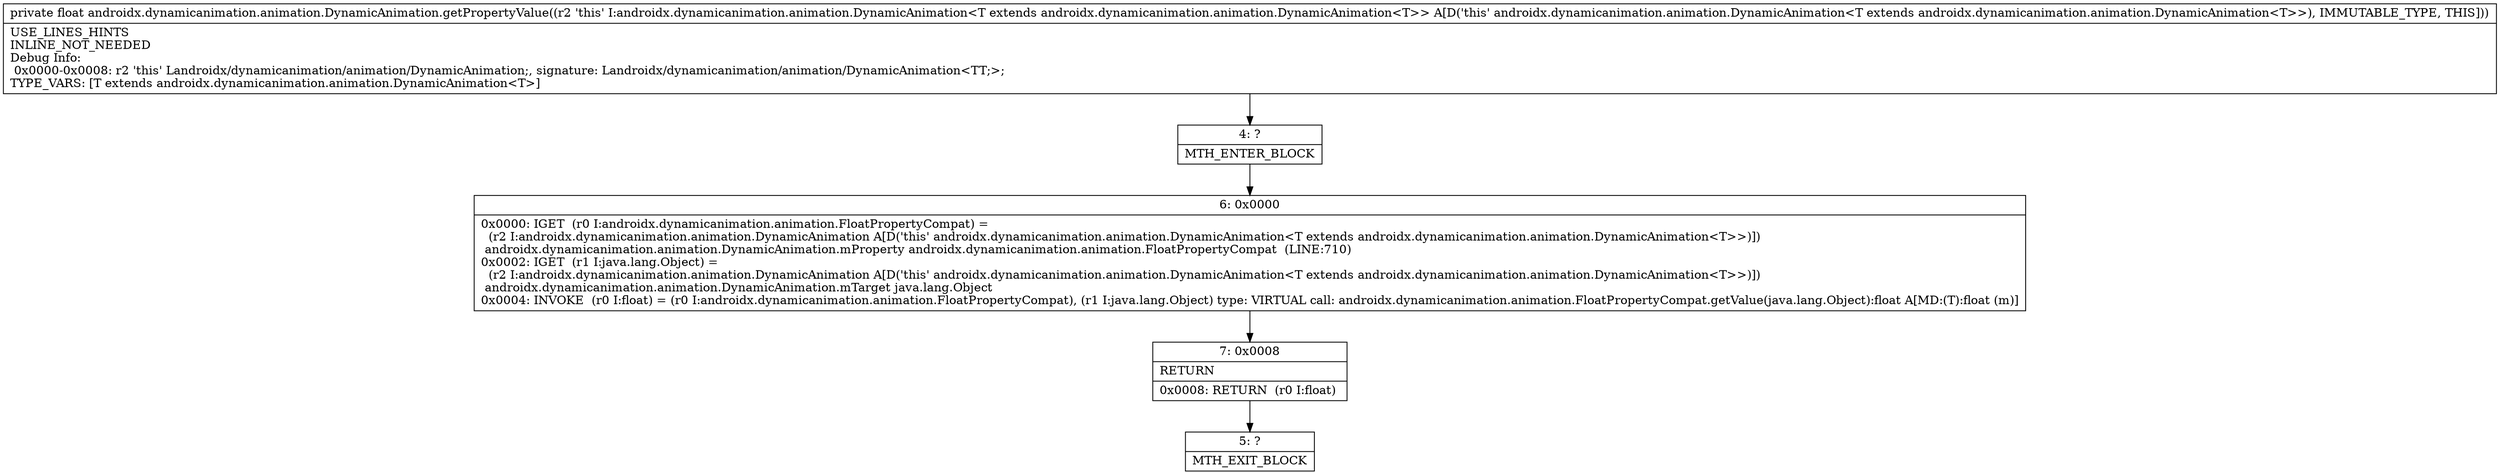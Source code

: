 digraph "CFG forandroidx.dynamicanimation.animation.DynamicAnimation.getPropertyValue()F" {
Node_4 [shape=record,label="{4\:\ ?|MTH_ENTER_BLOCK\l}"];
Node_6 [shape=record,label="{6\:\ 0x0000|0x0000: IGET  (r0 I:androidx.dynamicanimation.animation.FloatPropertyCompat) = \l  (r2 I:androidx.dynamicanimation.animation.DynamicAnimation A[D('this' androidx.dynamicanimation.animation.DynamicAnimation\<T extends androidx.dynamicanimation.animation.DynamicAnimation\<T\>\>)])\l androidx.dynamicanimation.animation.DynamicAnimation.mProperty androidx.dynamicanimation.animation.FloatPropertyCompat  (LINE:710)\l0x0002: IGET  (r1 I:java.lang.Object) = \l  (r2 I:androidx.dynamicanimation.animation.DynamicAnimation A[D('this' androidx.dynamicanimation.animation.DynamicAnimation\<T extends androidx.dynamicanimation.animation.DynamicAnimation\<T\>\>)])\l androidx.dynamicanimation.animation.DynamicAnimation.mTarget java.lang.Object \l0x0004: INVOKE  (r0 I:float) = (r0 I:androidx.dynamicanimation.animation.FloatPropertyCompat), (r1 I:java.lang.Object) type: VIRTUAL call: androidx.dynamicanimation.animation.FloatPropertyCompat.getValue(java.lang.Object):float A[MD:(T):float (m)]\l}"];
Node_7 [shape=record,label="{7\:\ 0x0008|RETURN\l|0x0008: RETURN  (r0 I:float) \l}"];
Node_5 [shape=record,label="{5\:\ ?|MTH_EXIT_BLOCK\l}"];
MethodNode[shape=record,label="{private float androidx.dynamicanimation.animation.DynamicAnimation.getPropertyValue((r2 'this' I:androidx.dynamicanimation.animation.DynamicAnimation\<T extends androidx.dynamicanimation.animation.DynamicAnimation\<T\>\> A[D('this' androidx.dynamicanimation.animation.DynamicAnimation\<T extends androidx.dynamicanimation.animation.DynamicAnimation\<T\>\>), IMMUTABLE_TYPE, THIS]))  | USE_LINES_HINTS\lINLINE_NOT_NEEDED\lDebug Info:\l  0x0000\-0x0008: r2 'this' Landroidx\/dynamicanimation\/animation\/DynamicAnimation;, signature: Landroidx\/dynamicanimation\/animation\/DynamicAnimation\<TT;\>;\lTYPE_VARS: [T extends androidx.dynamicanimation.animation.DynamicAnimation\<T\>]\l}"];
MethodNode -> Node_4;Node_4 -> Node_6;
Node_6 -> Node_7;
Node_7 -> Node_5;
}

